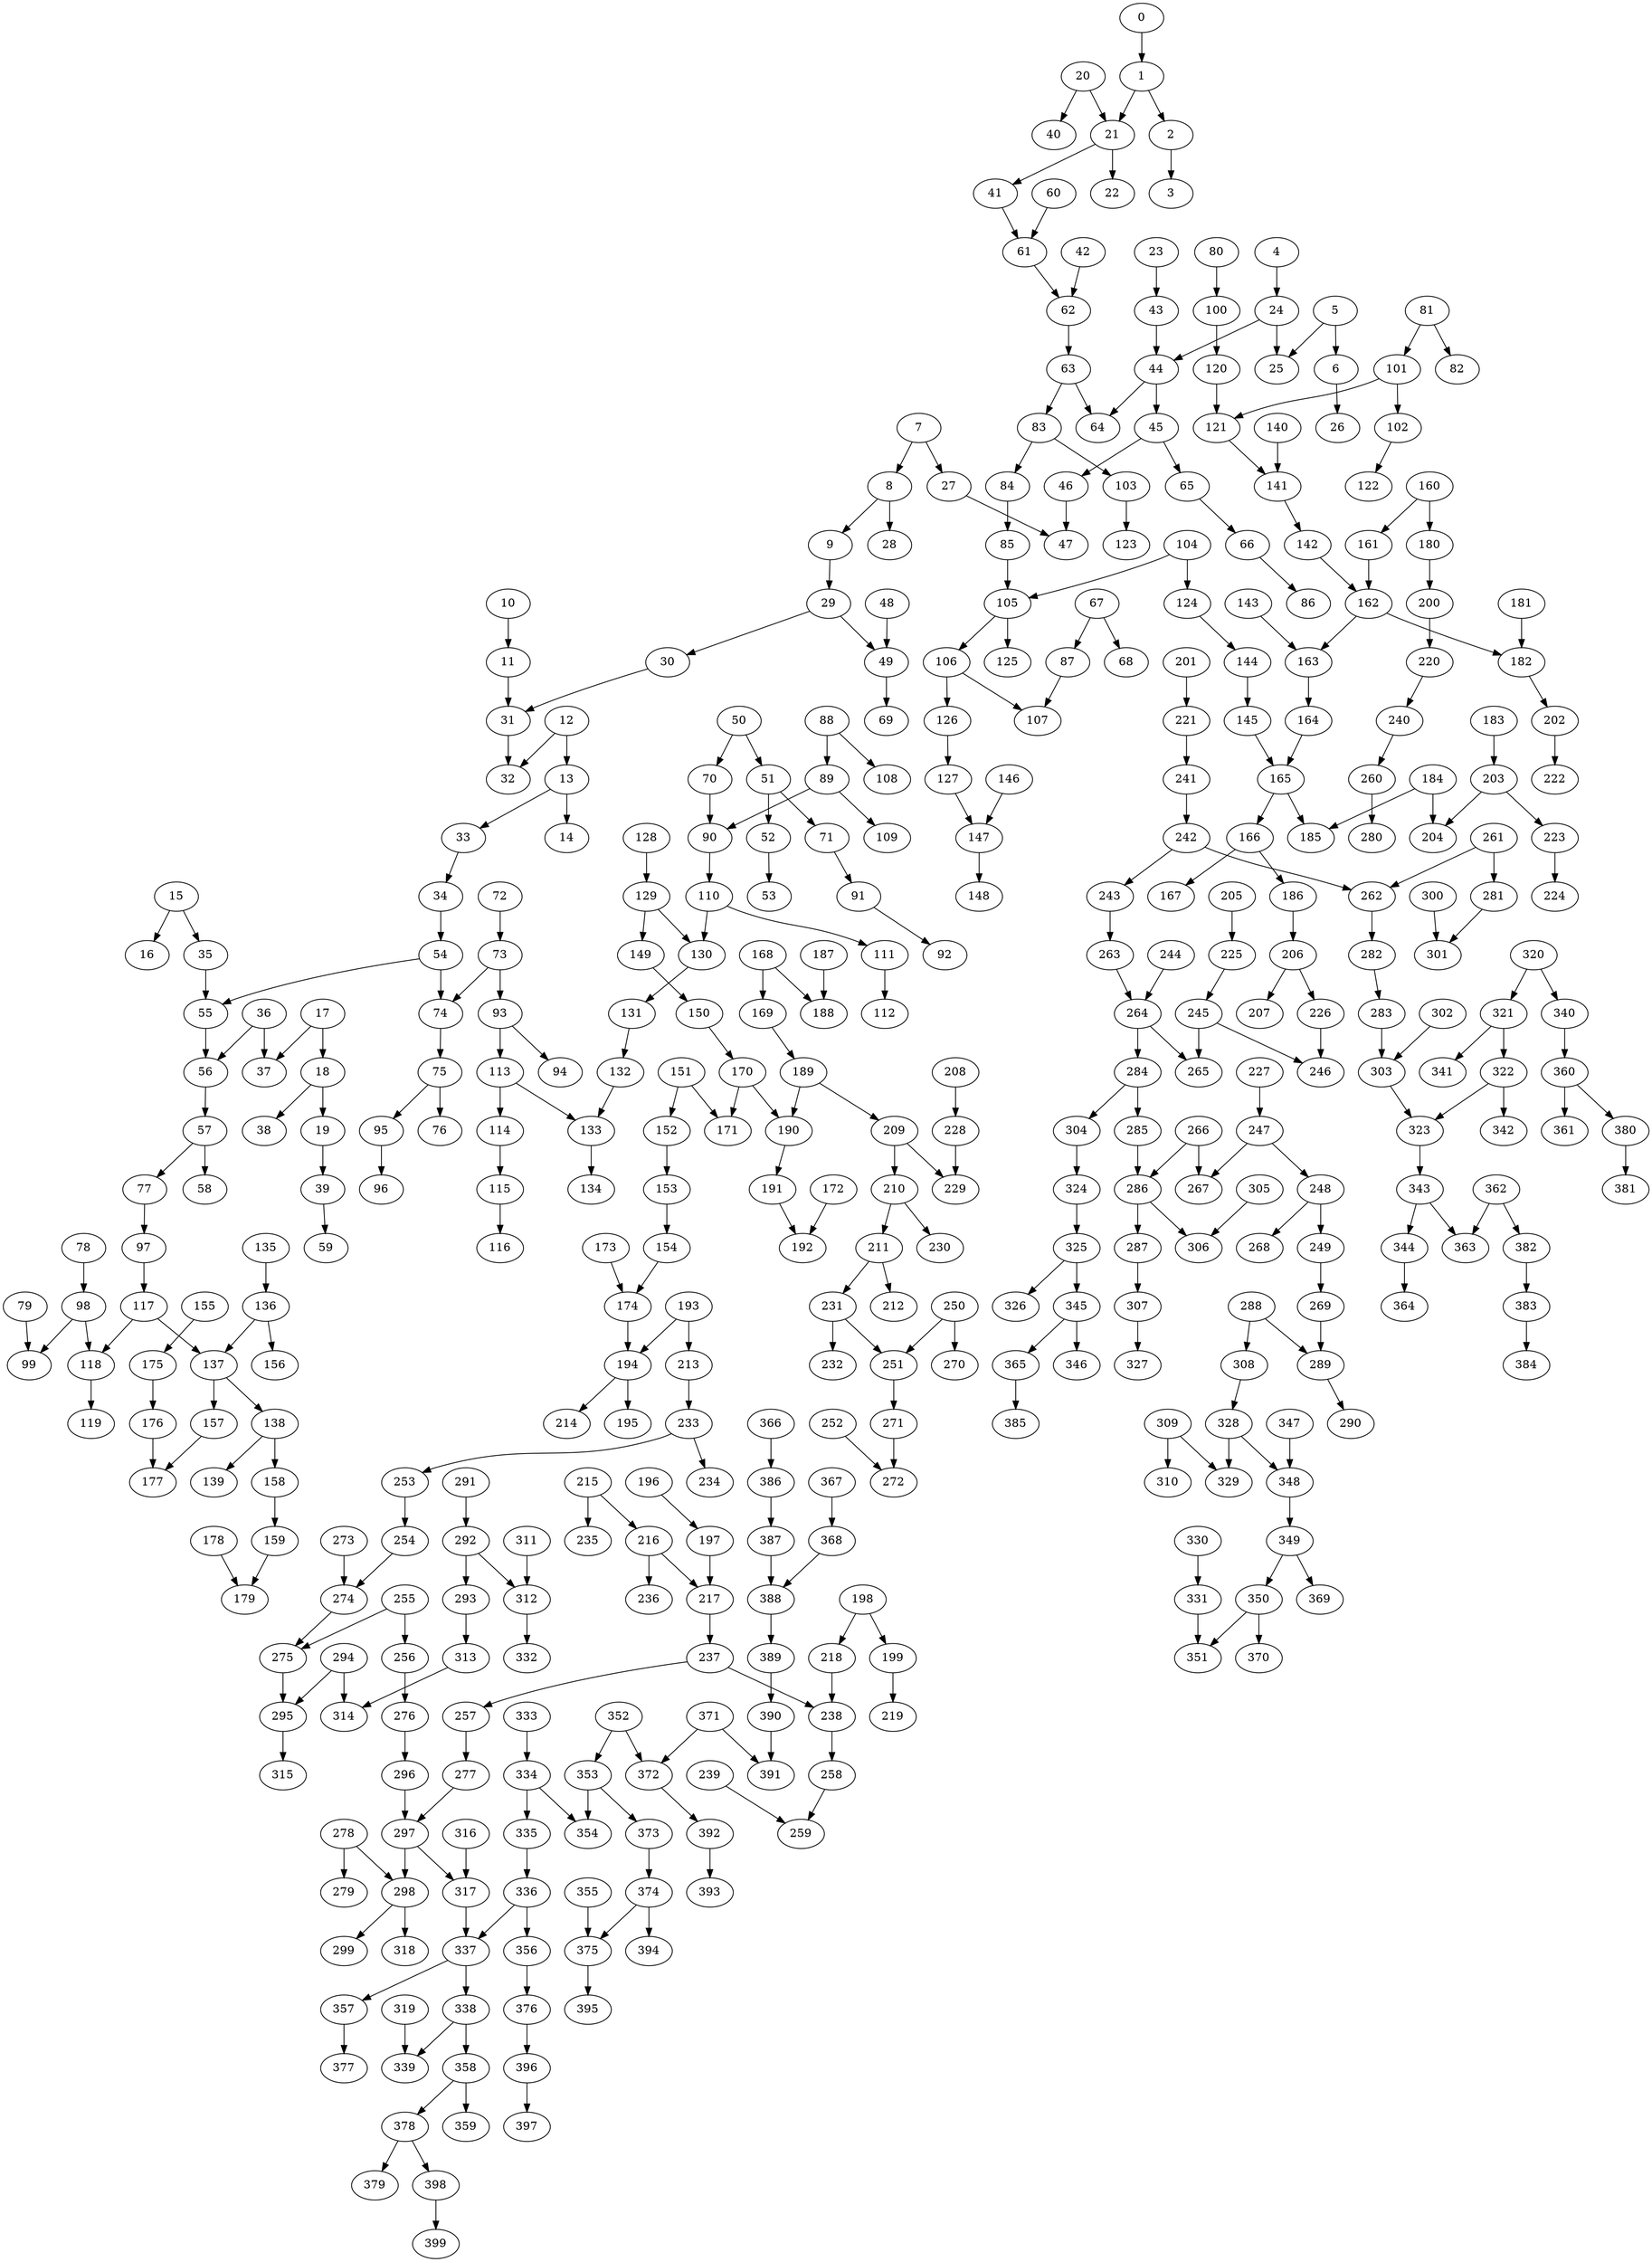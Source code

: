 digraph arbol {8 -> 9[Label=1];
8 -> 28[Label=1];
12 -> 13[Label=1];
17 -> 18[Label=1];
20 -> 40[Label=1];
24 -> 25[Label=1];
27 -> 47[Label=1];
29 -> 30[Label=1];
31 -> 32[Label=1];
35 -> 55[Label=1];
36 -> 37[Label=1];
36 -> 56[Label=1];
39 -> 59[Label=9];
43 -> 44[Label=1];
50 -> 51[Label=1];
51 -> 52[Label=1];
54 -> 55[Label=1];
54 -> 74[Label=1];
63 -> 64[Label=1];
63 -> 83[Label=1];
66 -> 86[Label=1];
75 -> 95[Label=1];
83 -> 84[Label=1];
83 -> 103[Label=1];
84 -> 85[Label=1];
85 -> 105[Label=1];
98 -> 118[Label=1];
81 -> 82[Label=7];
102 -> 122[Label=1];
104 -> 105[Label=1];
118 -> 119[Label=1];
128 -> 129[Label=1];
129 -> 149[Label=1];
137 -> 138[Label=7];
138 -> 139[Label=1];
142 -> 162[Label=1];
149 -> 150[Label=1];
162 -> 163[Label=1];
165 -> 166[Label=1];
170 -> 171[Label=1];
172 -> 192[Label=1];
181 -> 182[Label=1];
5 -> 25[Label=2];
11 -> 31[Label=2];
2 -> 3[Label=3];
6 -> 26[Label=3];
180 -> 200[Label=5];
189 -> 190[Label=5];
190 -> 191[Label=5];
191 -> 192[Label=5];
193 -> 194[Label=1];
13 -> 14[Label=2];
7 -> 8[Label=3];
12 -> 32[Label=3];
18 -> 38[Label=2];
21 -> 41[Label=3];
33 -> 34[Label=3];
138 -> 158[Label=7];
133 -> 134[Label=6];
117 -> 118[Label=6];
114 -> 115[Label=6];
97 -> 117[Label=6];
95 -> 96[Label=6];
9 -> 29[Label=6];
140 -> 141[Label=6];
0 -> 1[Label=6];
154 -> 174[Label=6];
158 -> 159[Label=6];
175 -> 176[Label=6];
176 -> 177[Label=6];
198 -> 199[Label=6];
198 -> 218[Label=5];
199 -> 219[Label=7];
200 -> 220[Label=6];
202 -> 222[Label=5];
203 -> 204[Label=1];
20 -> 21[Label=2];
23 -> 43[Label=2];
41 -> 61[Label=3];
42 -> 62[Label=3];
46 -> 47[Label=3];
48 -> 49[Label=3];
206 -> 226[Label=1];
29 -> 49[Label=2];
30 -> 31[Label=2];
52 -> 53[Label=3];
7 -> 27[Label=6];
62 -> 63[Label=3];
70 -> 90[Label=3];
73 -> 74[Label=3];
168 -> 169[Label=5];
168 -> 188[Label=5];
178 -> 179[Label=5];
209 -> 210[Label=1];
34 -> 54[Label=2];
44 -> 64[Label=2];
75 -> 76[Label=3];
80 -> 100[Label=3];
81 -> 101[Label=3];
88 -> 89[Label=5];
87 -> 107[Label=5];
78 -> 98[Label=5];
56 -> 57[Label=5];
50 -> 70[Label=5];
88 -> 108[Label=5];
19 -> 39[Label=5];
18 -> 19[Label=5];
15 -> 16[Label=5];
13 -> 33[Label=5];
1 -> 21[Label=5];
89 -> 90[Label=5];
98 -> 99[Label=3];
117 -> 137[Label=5];
120 -> 121[Label=5];
129 -> 130[Label=5];
147 -> 148[Label=5];
157 -> 177[Label=5];
159 -> 179[Label=5];
160 -> 180[Label=5];
211 -> 212[Label=8];
211 -> 231[Label=6];
215 -> 216[Label=1];
49 -> 69[Label=2];
55 -> 56[Label=2];
104 -> 124[Label=3];
106 -> 107[Label=3];
106 -> 126[Label=3];
110 -> 130[Label=3];
166 -> 167[Label=7];
215 -> 235[Label=6];
217 -> 237[Label=6];
218 -> 238[Label=1];
57 -> 58[Label=2];
57 -> 77[Label=2];
124 -> 144[Label=3];
126 -> 127[Label=3];
131 -> 132[Label=3];
135 -> 136[Label=3];
216 -> 217[Label=4];
216 -> 236[Label=4];
220 -> 240[Label=1];
60 -> 61[Label=2];
61 -> 62[Label=2];
137 -> 157[Label=3];
143 -> 163[Label=3];
144 -> 145[Label=3];
152 -> 153[Label=4];
151 -> 171[Label=4];
150 -> 170[Label=4];
132 -> 133[Label=4];
130 -> 131[Label=4];
127 -> 147[Label=4];
155 -> 175[Label=4];
113 -> 114[Label=4];
105 -> 125[Label=4];
105 -> 106[Label=4];
100 -> 120[Label=4];
93 -> 113[Label=4];
91 -> 92[Label=4];
161 -> 162[Label=3];
186 -> 206[Label=4];
51 -> 71[Label=4];
45 -> 65[Label=4];
45 -> 46[Label=4];
44 -> 45[Label=4];
24 -> 44[Label=4];
17 -> 37[Label=4];
15 -> 35[Label=4];
187 -> 188[Label=4];
5 -> 6[Label=4];
4 -> 24[Label=4];
1 -> 2[Label=4];
194 -> 195[Label=7];
194 -> 214[Label=4];
203 -> 223[Label=4];
205 -> 225[Label=4];
206 -> 207[Label=4];
223 -> 224[Label=1];
65 -> 66[Label=2];
67 -> 68[Label=2];
163 -> 164[Label=3];
170 -> 190[Label=3];
173 -> 174[Label=3];
183 -> 203[Label=3];
225 -> 245[Label=4];
226 -> 246[Label=5];
227 -> 247[Label=4];
231 -> 232[Label=1];
72 -> 73[Label=2];
73 -> 93[Label=2];
110 -> 111[Label=7];
193 -> 213[Label=3];
197 -> 217[Label=3];
201 -> 221[Label=3];
208 -> 228[Label=3];
233 -> 253[Label=6];
237 -> 238[Label=4];
240 -> 260[Label=6];
242 -> 243[Label=1];
74 -> 75[Label=2];
77 -> 97[Label=2];
228 -> 229[Label=3];
241 -> 242[Label=3];
242 -> 262[Label=1];
79 -> 99[Label=2];
90 -> 110[Label=2];
243 -> 263[Label=4];
244 -> 264[Label=4];
245 -> 246[Label=1];
93 -> 94[Label=2];
101 -> 102[Label=2];
245 -> 265[Label=3];
247 -> 248[Label=3];
247 -> 267[Label=1];
101 -> 121[Label=2];
103 -> 123[Label=2];
111 -> 112[Label=7];
182 -> 202[Label=8];
250 -> 251[Label=3];
250 -> 270[Label=1];
113 -> 133[Label=2];
121 -> 141[Label=2];
251 -> 271[Label=1];
136 -> 137[Label=2];
136 -> 156[Label=7];
141 -> 142[Label=2];
252 -> 272[Label=3];
253 -> 254[Label=6];
254 -> 274[Label=3];
255 -> 256[Label=6];
255 -> 275[Label=6];
256 -> 276[Label=6];
257 -> 277[Label=4];
258 -> 259[Label=5];
260 -> 280[Label=3];
261 -> 262[Label=1];
145 -> 165[Label=2];
146 -> 147[Label=2];
261 -> 281[Label=1];
151 -> 152[Label=2];
153 -> 154[Label=2];
210 -> 230[Label=8];
263 -> 264[Label=3];
264 -> 284[Label=4];
165 -> 185[Label=5];
266 -> 267[Label=4];
266 -> 286[Label=5];
269 -> 289[Label=1];
162 -> 182[Label=2];
164 -> 165[Label=2];
274 -> 275[Label=3];
275 -> 295[Label=1];
166 -> 186[Label=2];
10 -> 11[Label=4];
21 -> 22[Label=5];
89 -> 109[Label=5];
169 -> 189[Label=2];
276 -> 296[Label=5];
277 -> 297[Label=3];
278 -> 279[Label=3];
281 -> 301[Label=6];
282 -> 283[Label=1];
174 -> 194[Label=2];
184 -> 185[Label=2];
248 -> 268[Label=4];
283 -> 303[Label=3];
284 -> 285[Label=3];
284 -> 304[Label=1];
189 -> 209[Label=2];
67 -> 87[Label=4];
71 -> 91[Label=4];
196 -> 197[Label=2];
209 -> 229[Label=4];
237 -> 257[Label=2];
233 -> 234[Label=2];
231 -> 251[Label=2];
115 -> 116[Label=4];
213 -> 233[Label=2];
210 -> 211[Label=2];
249 -> 269[Label=2];
262 -> 282[Label=2];
271 -> 272[Label=2];
273 -> 274[Label=7];
278 -> 298[Label=2];
285 -> 286[Label=5];
286 -> 287[Label=3];
286 -> 306[Label=1];
287 -> 307[Label=4];
288 -> 289[Label=7];
288 -> 308[Label=1];
221 -> 241[Label=2];
289 -> 290[Label=2];
291 -> 292[Label=6];
292 -> 293[Label=3];
293 -> 313[Label=5];
294 -> 295[Label=4];
294 -> 314[Label=1];
295 -> 315[Label=6];
296 -> 297[Label=2];
297 -> 298[Label=3];
297 -> 317[Label=6];
298 -> 299[Label=4];
298 -> 318[Label=4];
300 -> 301[Label=1];
238 -> 258[Label=2];
160 -> 161[Label=4];
184 -> 204[Label=4];
239 -> 259[Label=2];
302 -> 303[Label=2];
303 -> 323[Label=1];
304 -> 324[Label=3];
305 -> 306[Label=3];
307 -> 327[Label=3];
308 -> 328[Label=7];
309 -> 310[Label=7];
309 -> 329[Label=2];
311 -> 312[Label=4];
312 -> 332[Label=1];
264 -> 265[Label=2];
313 -> 314[Label=3];
316 -> 317[Label=6];
317 -> 337[Label=3];
319 -> 339[Label=5];
320 -> 321[Label=6];
321 -> 322[Label=2];
321 -> 341[Label=2];
322 -> 323[Label=2];
322 -> 342[Label=7];
324 -> 325[Label=6];
325 -> 326[Label=3];
320 -> 340[Label=2];
325 -> 345[Label=6];
248 -> 249[Label=4];
328 -> 329[Label=5];
328 -> 348[Label=4];
330 -> 331[Label=7];
331 -> 351[Label=1];
333 -> 334[Label=1];
292 -> 312[Label=2];
334 -> 335[Label=2];
334 -> 354[Label=3];
335 -> 336[Label=1];
336 -> 356[Label=2];
337 -> 338[Label=6];
337 -> 357[Label=8];
338 -> 339[Label=1];
338 -> 358[Label=1];
340 -> 360[Label=2];
343 -> 344[Label=3];
343 -> 363[Label=4];
344 -> 364[Label=5];
345 -> 346[Label=2];
345 -> 365[Label=2];
347 -> 348[Label=4];
348 -> 349[Label=2];
349 -> 350[Label=1];
323 -> 343[Label=2];
336 -> 337[Label=3];
349 -> 369[Label=3];
350 -> 351[Label=6];
350 -> 370[Label=2];
352 -> 353[Label=4];
352 -> 372[Label=4];
353 -> 354[Label=5];
353 -> 373[Label=5];
355 -> 375[Label=4];
356 -> 376[Label=4];
357 -> 377[Label=1];
358 -> 359[Label=2];
358 -> 378[Label=7];
360 -> 361[Label=1];
360 -> 380[Label=7];
362 -> 363[Label=6];
362 -> 382[Label=3];
365 -> 385[Label=2];
366 -> 386[Label=1];
367 -> 368[Label=6];
368 -> 388[Label=5];
371 -> 372[Label=4];
371 -> 391[Label=6];
372 -> 392[Label=2];
373 -> 374[Label=3];
374 -> 375[Label=5];
374 -> 394[Label=2];
375 -> 395[Label=7];
376 -> 396[Label=7];
378 -> 379[Label=1];
378 -> 398[Label=3];
380 -> 381[Label=3];
382 -> 383[Label=4];
383 -> 384[Label=2];
386 -> 387[Label=1];
387 -> 388[Label=7];
388 -> 389[Label=8];
389 -> 390[Label=2];
390 -> 391[Label=6];
392 -> 393[Label=3];
396 -> 397[Label=7];
398 -> 399[Label=3];
}